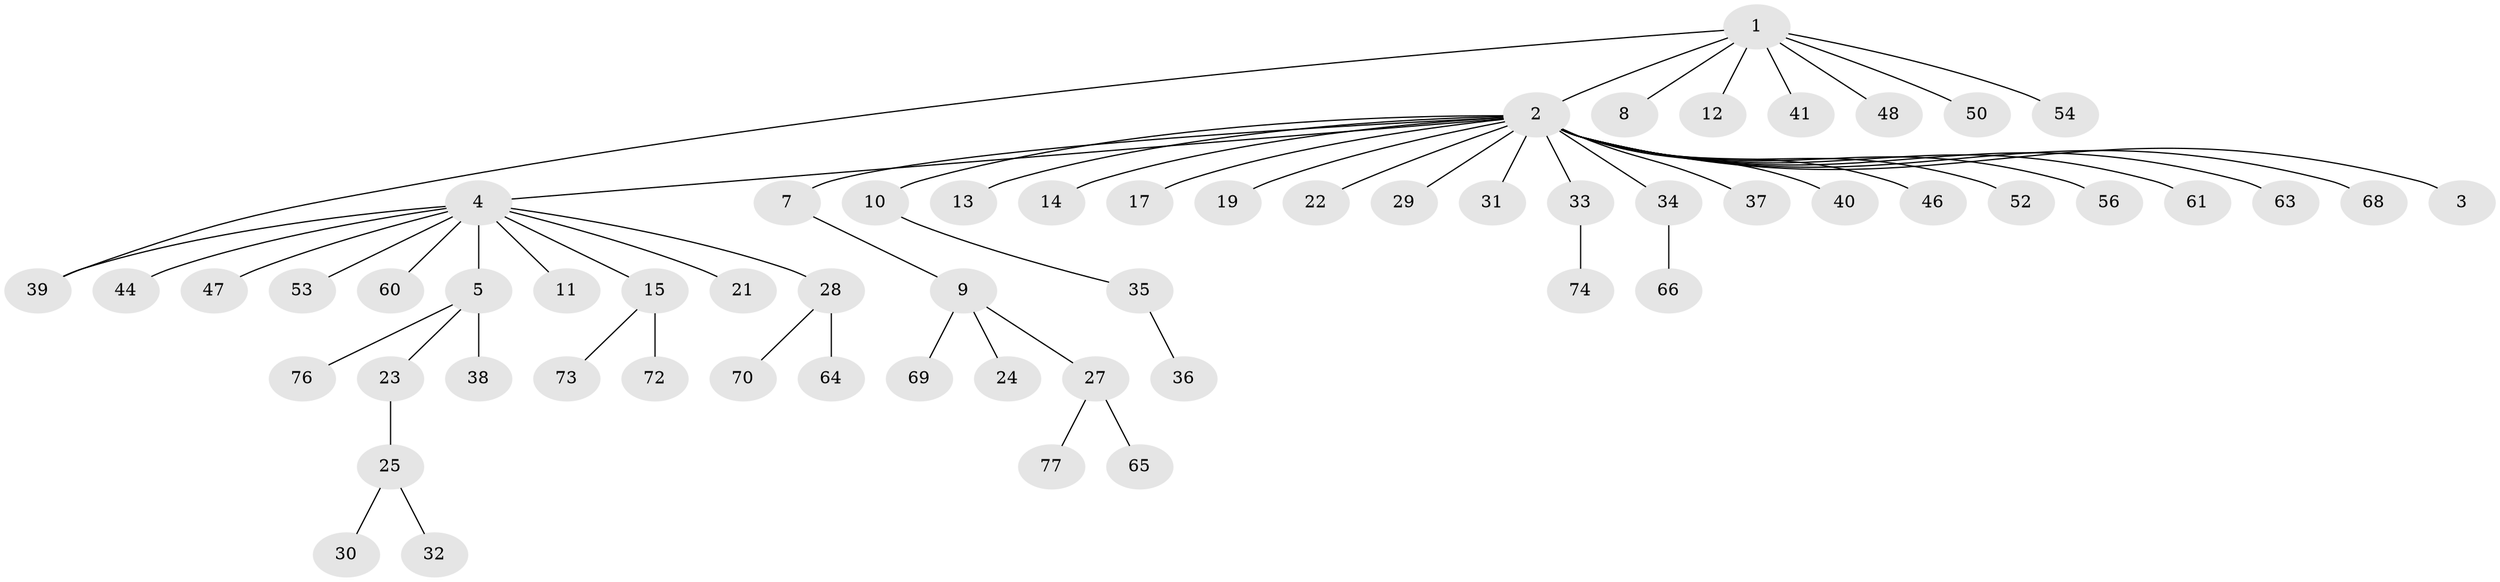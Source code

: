 // original degree distribution, {6: 0.012658227848101266, 23: 0.012658227848101266, 2: 0.13924050632911392, 9: 0.012658227848101266, 5: 0.02531645569620253, 1: 0.6708860759493671, 3: 0.06329113924050633, 4: 0.06329113924050633}
// Generated by graph-tools (version 1.1) at 2025/41/03/06/25 10:41:47]
// undirected, 59 vertices, 59 edges
graph export_dot {
graph [start="1"]
  node [color=gray90,style=filled];
  1 [super="+18"];
  2 [super="+16"];
  3 [super="+6"];
  4 [super="+20"];
  5 [super="+43"];
  7 [super="+26"];
  8;
  9 [super="+51"];
  10 [super="+75"];
  11;
  12;
  13;
  14;
  15 [super="+49"];
  17;
  19 [super="+78"];
  21 [super="+71"];
  22;
  23;
  24;
  25 [super="+45"];
  27 [super="+62"];
  28 [super="+79"];
  29 [super="+57"];
  30;
  31;
  32;
  33;
  34 [super="+67"];
  35 [super="+42"];
  36;
  37;
  38;
  39;
  40 [super="+55"];
  41;
  44;
  46;
  47 [super="+59"];
  48;
  50;
  52;
  53;
  54 [super="+58"];
  56;
  60;
  61;
  63;
  64;
  65;
  66;
  68;
  69;
  70;
  72;
  73;
  74;
  76;
  77;
  1 -- 2;
  1 -- 8;
  1 -- 12;
  1 -- 41;
  1 -- 50;
  1 -- 48;
  1 -- 54;
  1 -- 39;
  2 -- 3;
  2 -- 4;
  2 -- 7;
  2 -- 10;
  2 -- 13;
  2 -- 14;
  2 -- 17;
  2 -- 19;
  2 -- 22;
  2 -- 29;
  2 -- 31;
  2 -- 33;
  2 -- 34;
  2 -- 37;
  2 -- 40;
  2 -- 46;
  2 -- 52;
  2 -- 56;
  2 -- 61;
  2 -- 63;
  2 -- 68;
  4 -- 5;
  4 -- 11;
  4 -- 15;
  4 -- 21;
  4 -- 28;
  4 -- 44;
  4 -- 47;
  4 -- 53;
  4 -- 60;
  4 -- 39;
  5 -- 23;
  5 -- 38;
  5 -- 76;
  7 -- 9;
  9 -- 24;
  9 -- 27;
  9 -- 69;
  10 -- 35;
  15 -- 72;
  15 -- 73;
  23 -- 25;
  25 -- 30;
  25 -- 32;
  27 -- 65;
  27 -- 77;
  28 -- 64;
  28 -- 70;
  33 -- 74;
  34 -- 66;
  35 -- 36;
}
